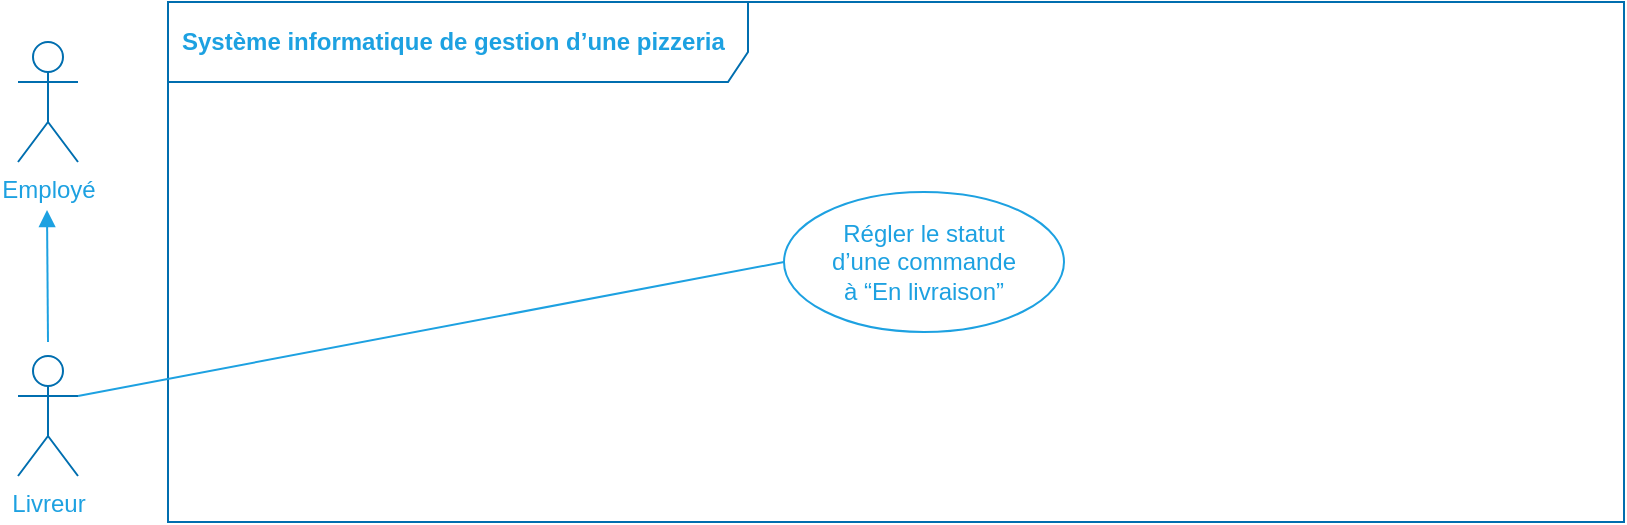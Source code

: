 <mxfile>
    <diagram id="ZDwU52DMAoR-JBrt6ogk" name="Page-1">
        <mxGraphModel dx="831" dy="865" grid="1" gridSize="10" guides="1" tooltips="1" connect="1" arrows="1" fold="1" page="1" pageScale="1" pageWidth="827" pageHeight="1169" math="0" shadow="0">
            <root>
                <mxCell id="0"/>
                <mxCell id="1" value="Acteurs et actions" parent="0"/>
                <mxCell id="7" value="&lt;font color=&quot;#1da1e1&quot;&gt;Livreur&lt;br&gt;&lt;/font&gt;" style="shape=umlActor;verticalLabelPosition=bottom;verticalAlign=top;html=1;strokeColor=#006EAF;fontColor=#ffffff;fillColor=none;" parent="1" vertex="1">
                    <mxGeometry x="17" y="187" width="30" height="60" as="geometry"/>
                </mxCell>
                <mxCell id="326" value="&lt;font color=&quot;#1da1e1&quot;&gt;Système informatique de gestion d’une pizzeria&lt;/font&gt;" style="shape=umlFrame;whiteSpace=wrap;html=1;width=290;height=40;boundedLbl=1;verticalAlign=middle;align=left;spacingLeft=5;strokeColor=#006EAF;fontColor=#ffffff;fillColor=none;fontStyle=1" vertex="1" parent="1">
                    <mxGeometry x="92" y="10" width="728" height="260" as="geometry"/>
                </mxCell>
                <mxCell id="330" style="edgeStyle=none;rounded=0;orthogonalLoop=1;jettySize=auto;html=1;exitX=0;exitY=0.5;exitDx=0;exitDy=0;endArrow=none;endFill=0;strokeColor=#1DA1E1;entryX=1;entryY=0.333;entryDx=0;entryDy=0;entryPerimeter=0;" edge="1" parent="1" source="331" target="7">
                    <mxGeometry relative="1" as="geometry">
                        <mxPoint x="80" y="230" as="targetPoint"/>
                    </mxGeometry>
                </mxCell>
                <mxCell id="331" value="&lt;font color=&quot;#1da1e1&quot;&gt;Régler le statut &lt;br&gt;d’une commande &lt;br&gt;à “En livraison”&lt;/font&gt;" style="ellipse;whiteSpace=wrap;html=1;fillColor=none;strokeColor=#1DA1E1;" vertex="1" parent="1">
                    <mxGeometry x="400" y="105" width="140" height="70" as="geometry"/>
                </mxCell>
                <mxCell id="337" value="&lt;font color=&quot;#1da1e1&quot;&gt;Employé&lt;br&gt;&lt;/font&gt;" style="shape=umlActor;verticalLabelPosition=bottom;verticalAlign=top;html=1;strokeColor=#006EAF;fontColor=#ffffff;fillColor=none;" vertex="1" parent="1">
                    <mxGeometry x="17" y="30" width="30" height="60" as="geometry"/>
                </mxCell>
                <mxCell id="338" style="edgeStyle=none;rounded=0;orthogonalLoop=1;jettySize=auto;html=1;endArrow=none;endFill=0;strokeColor=#1DA1E1;startArrow=block;startFill=1;" edge="1" parent="1">
                    <mxGeometry relative="1" as="geometry">
                        <mxPoint x="32" y="180" as="targetPoint"/>
                        <mxPoint x="31.5" y="114" as="sourcePoint"/>
                    </mxGeometry>
                </mxCell>
            </root>
        </mxGraphModel>
    </diagram>
</mxfile>